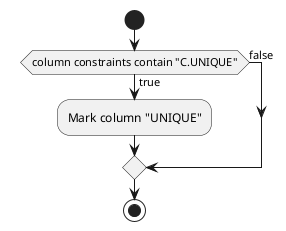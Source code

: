 

@startuml
start
if (column constraints contain "C.UNIQUE") then (true)
  :Mark column "UNIQUE";
else (false)
endif
stop
@enduml
